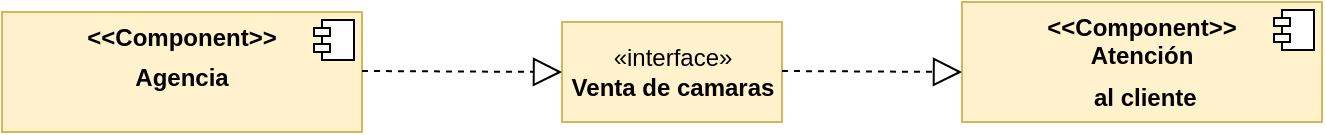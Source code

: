 <mxfile version="20.0.1" type="device"><diagram id="EX31WIaqe7nb5wEeCpr3" name="Page-1"><mxGraphModel dx="975" dy="455" grid="1" gridSize="10" guides="1" tooltips="1" connect="1" arrows="1" fold="1" page="1" pageScale="1" pageWidth="827" pageHeight="1169" math="0" shadow="0"><root><mxCell id="0"/><mxCell id="1" parent="0"/><mxCell id="KMsKHeMcTheUSVDGd4BN-1" value="&lt;p style=&quot;margin:0px;margin-top:6px;text-align:center;&quot;&gt;&lt;b&gt;&amp;lt;&amp;lt;Component&amp;gt;&amp;gt;&lt;/b&gt;&lt;/p&gt;&lt;p style=&quot;margin:0px;margin-top:6px;text-align:center;&quot;&gt;&lt;b&gt;Agencia&lt;/b&gt;&lt;/p&gt;" style="align=left;overflow=fill;html=1;dropTarget=0;fillColor=#fff2cc;strokeColor=#d6b656;" vertex="1" parent="1"><mxGeometry x="30" y="170" width="180" height="60" as="geometry"/></mxCell><mxCell id="KMsKHeMcTheUSVDGd4BN-2" value="" style="shape=component;jettyWidth=8;jettyHeight=4;" vertex="1" parent="KMsKHeMcTheUSVDGd4BN-1"><mxGeometry x="1" width="20" height="20" relative="1" as="geometry"><mxPoint x="-24" y="4" as="offset"/></mxGeometry></mxCell><mxCell id="KMsKHeMcTheUSVDGd4BN-3" value="«interface»&lt;br&gt;&lt;b&gt;Venta de camaras&lt;/b&gt;" style="html=1;fillColor=#fff2cc;strokeColor=#d6b656;" vertex="1" parent="1"><mxGeometry x="310" y="175" width="110" height="50" as="geometry"/></mxCell><mxCell id="KMsKHeMcTheUSVDGd4BN-4" value="&lt;p style=&quot;margin:0px;margin-top:6px;text-align:center;&quot;&gt;&lt;b&gt;&amp;lt;&amp;lt;Component&amp;gt;&amp;gt;&lt;/b&gt;&lt;/p&gt;&lt;div style=&quot;text-align: center;&quot;&gt;&lt;span style=&quot;background-color: initial;&quot;&gt;&lt;b&gt;Atención&lt;/b&gt;&lt;/span&gt;&lt;/div&gt;&lt;p style=&quot;margin:0px;margin-top:6px;text-align:center;&quot;&gt;&lt;b&gt;&amp;nbsp;al cliente&lt;/b&gt;&lt;/p&gt;" style="align=left;overflow=fill;html=1;dropTarget=0;fillColor=#fff2cc;strokeColor=#d6b656;" vertex="1" parent="1"><mxGeometry x="510" y="165" width="180" height="60" as="geometry"/></mxCell><mxCell id="KMsKHeMcTheUSVDGd4BN-5" value="" style="shape=component;jettyWidth=8;jettyHeight=4;" vertex="1" parent="KMsKHeMcTheUSVDGd4BN-4"><mxGeometry x="1" width="20" height="20" relative="1" as="geometry"><mxPoint x="-24" y="4" as="offset"/></mxGeometry></mxCell><mxCell id="KMsKHeMcTheUSVDGd4BN-6" value="" style="endArrow=block;dashed=1;endFill=0;endSize=12;html=1;rounded=0;" edge="1" parent="1"><mxGeometry width="160" relative="1" as="geometry"><mxPoint x="210" y="199.5" as="sourcePoint"/><mxPoint x="310" y="200" as="targetPoint"/></mxGeometry></mxCell><mxCell id="KMsKHeMcTheUSVDGd4BN-7" value="" style="endArrow=block;dashed=1;endFill=0;endSize=12;html=1;rounded=0;" edge="1" parent="1"><mxGeometry width="160" relative="1" as="geometry"><mxPoint x="420" y="199.5" as="sourcePoint"/><mxPoint x="510" y="200" as="targetPoint"/></mxGeometry></mxCell></root></mxGraphModel></diagram></mxfile>